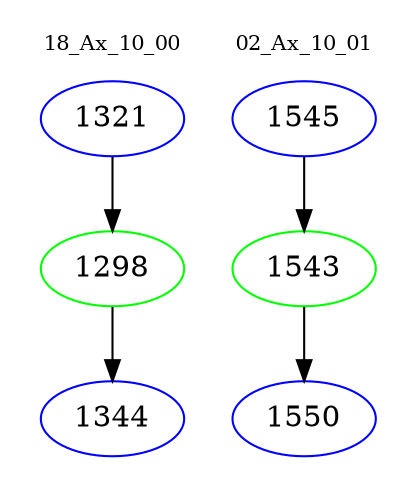 digraph{
subgraph cluster_0 {
color = white
label = "18_Ax_10_00";
fontsize=10;
T0_1321 [label="1321", color="blue"]
T0_1321 -> T0_1298 [color="black"]
T0_1298 [label="1298", color="green"]
T0_1298 -> T0_1344 [color="black"]
T0_1344 [label="1344", color="blue"]
}
subgraph cluster_1 {
color = white
label = "02_Ax_10_01";
fontsize=10;
T1_1545 [label="1545", color="blue"]
T1_1545 -> T1_1543 [color="black"]
T1_1543 [label="1543", color="green"]
T1_1543 -> T1_1550 [color="black"]
T1_1550 [label="1550", color="blue"]
}
}
